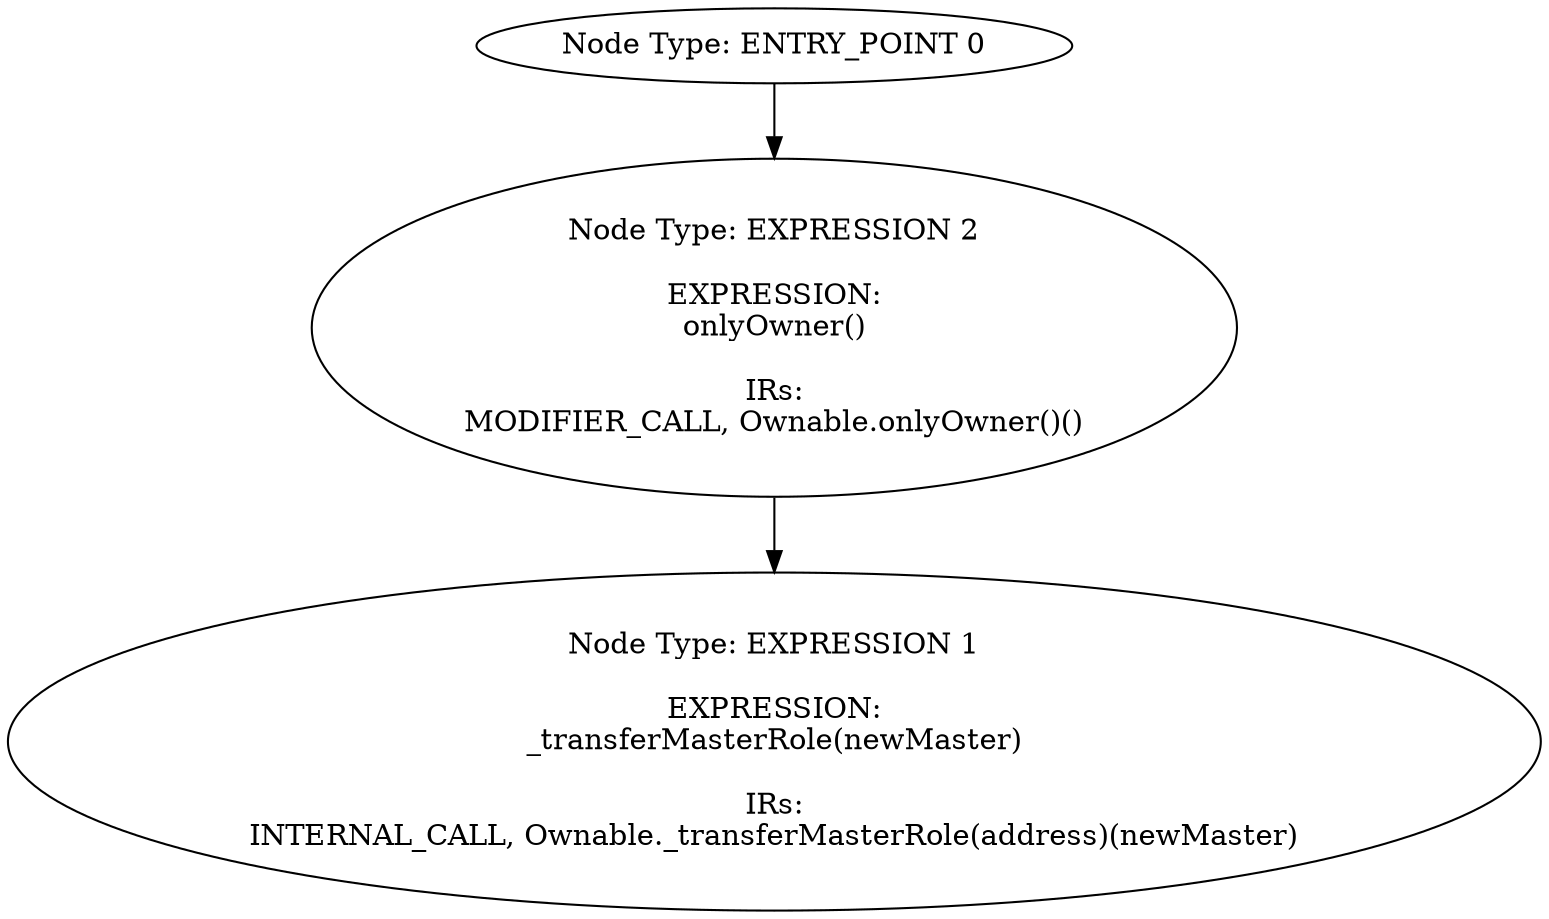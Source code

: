 digraph{
0[label="Node Type: ENTRY_POINT 0
"];
0->2;
1[label="Node Type: EXPRESSION 1

EXPRESSION:
_transferMasterRole(newMaster)

IRs:
INTERNAL_CALL, Ownable._transferMasterRole(address)(newMaster)"];
2[label="Node Type: EXPRESSION 2

EXPRESSION:
onlyOwner()

IRs:
MODIFIER_CALL, Ownable.onlyOwner()()"];
2->1;
}
